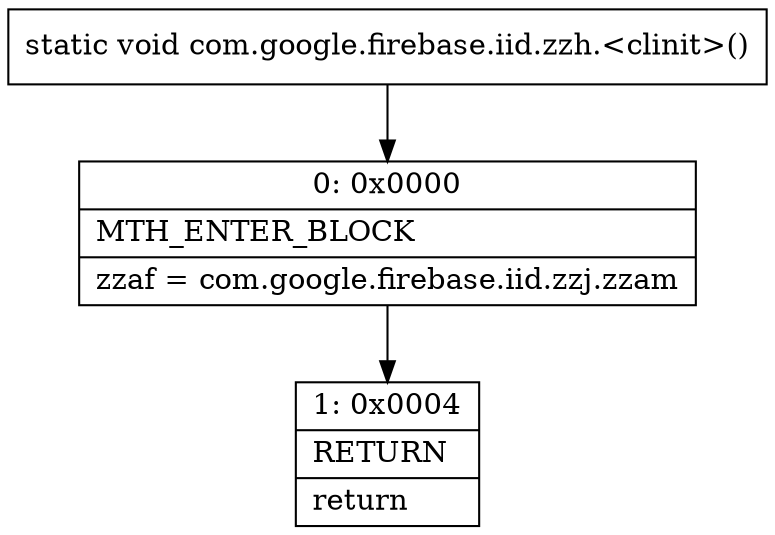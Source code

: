 digraph "CFG forcom.google.firebase.iid.zzh.\<clinit\>()V" {
Node_0 [shape=record,label="{0\:\ 0x0000|MTH_ENTER_BLOCK\l|zzaf = com.google.firebase.iid.zzj.zzam\l}"];
Node_1 [shape=record,label="{1\:\ 0x0004|RETURN\l|return\l}"];
MethodNode[shape=record,label="{static void com.google.firebase.iid.zzh.\<clinit\>() }"];
MethodNode -> Node_0;
Node_0 -> Node_1;
}

